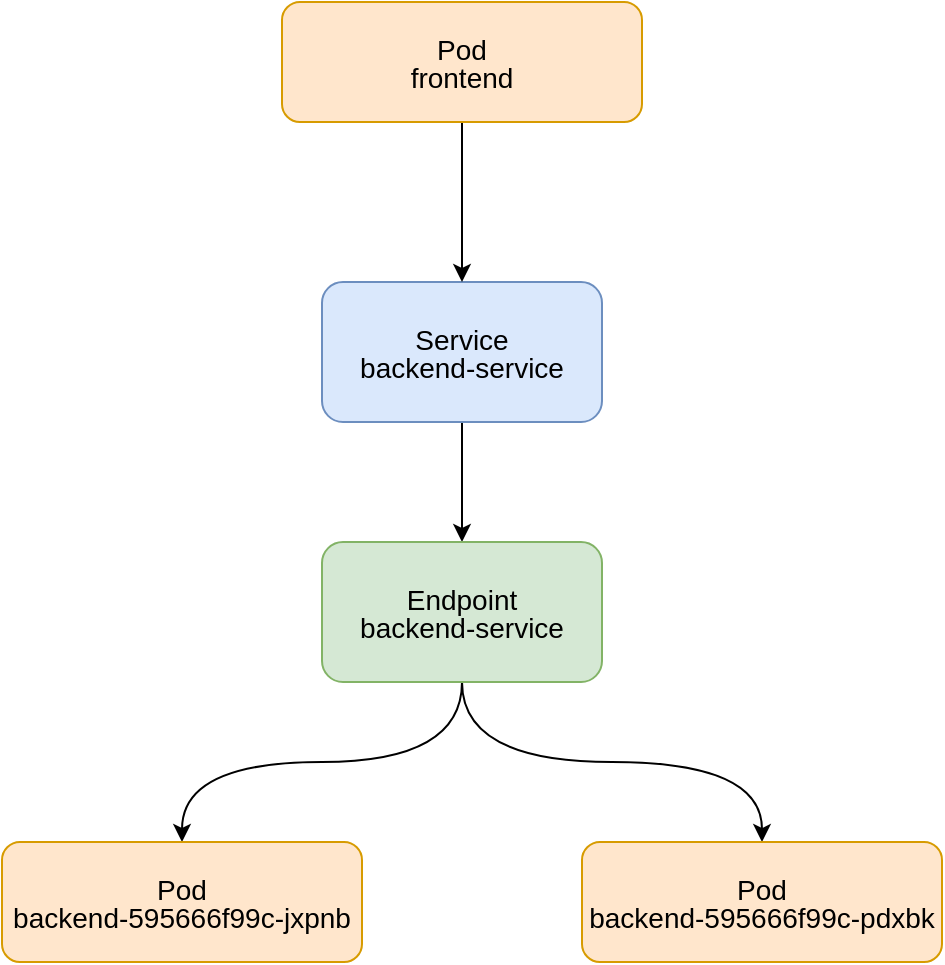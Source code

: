 <mxfile version="20.3.0" type="device"><diagram id="uaS-bn9WyUKdZDyTLGVi" name="第 1 页"><mxGraphModel dx="1234" dy="777" grid="1" gridSize="10" guides="1" tooltips="1" connect="1" arrows="1" fold="1" page="1" pageScale="1" pageWidth="2339" pageHeight="3300" math="0" shadow="0"><root><mxCell id="0"/><mxCell id="1" parent="0"/><mxCell id="_w9PRvc1TzdL_V9_dGjQ-4" style="edgeStyle=orthogonalEdgeStyle;rounded=0;orthogonalLoop=1;jettySize=auto;html=1;exitX=0.5;exitY=1;exitDx=0;exitDy=0;fontSize=14;" edge="1" parent="1" source="_w9PRvc1TzdL_V9_dGjQ-1" target="_w9PRvc1TzdL_V9_dGjQ-3"><mxGeometry relative="1" as="geometry"/></mxCell><mxCell id="_w9PRvc1TzdL_V9_dGjQ-1" value="&lt;span data-copy-origin=&quot;https://shimo.im&quot; data-docs-delta=&quot;[[20,&amp;quot;backend-service&amp;quot;]]&quot; style=&quot;font-size: 14px;&quot;&gt;&lt;div style=&quot;line-height: 100%; font-size: 14px;&quot; data-language=&quot;yaml&quot; class=&quot;ql-code-block ql-long-18520334 ql-authorBlock-18520334 ql-direction-ltr&quot;&gt;&lt;span class=&quot;ql-token hljs-comment&quot; style=&quot;font-size: 14px;&quot;&gt;Service&lt;/span&gt;&lt;/div&gt;&lt;div style=&quot;line-height: 100%; font-size: 14px;&quot; data-language=&quot;yaml&quot; class=&quot;ql-code-block ql-long-18520334 ql-authorBlock-18520334 ql-direction-ltr&quot;&gt;&lt;span class=&quot;ql-token hljs-comment&quot; style=&quot;font-size: 14px;&quot;&gt;backend-service&lt;/span&gt;&lt;/div&gt;&lt;/span&gt;" style="rounded=1;whiteSpace=wrap;html=1;fillColor=#dae8fc;strokeColor=#6c8ebf;fontSize=14;" vertex="1" parent="1"><mxGeometry x="500" y="280" width="140" height="70" as="geometry"/></mxCell><mxCell id="_w9PRvc1TzdL_V9_dGjQ-7" style="edgeStyle=orthogonalEdgeStyle;rounded=0;orthogonalLoop=1;jettySize=auto;html=1;exitX=0.5;exitY=1;exitDx=0;exitDy=0;entryX=0.5;entryY=0;entryDx=0;entryDy=0;fontSize=14;curved=1;" edge="1" parent="1" source="_w9PRvc1TzdL_V9_dGjQ-3" target="_w9PRvc1TzdL_V9_dGjQ-5"><mxGeometry relative="1" as="geometry"/></mxCell><mxCell id="_w9PRvc1TzdL_V9_dGjQ-8" style="edgeStyle=orthogonalEdgeStyle;curved=1;rounded=0;orthogonalLoop=1;jettySize=auto;html=1;exitX=0.5;exitY=1;exitDx=0;exitDy=0;fontSize=14;" edge="1" parent="1" source="_w9PRvc1TzdL_V9_dGjQ-3" target="_w9PRvc1TzdL_V9_dGjQ-6"><mxGeometry relative="1" as="geometry"/></mxCell><mxCell id="_w9PRvc1TzdL_V9_dGjQ-3" value="&lt;span data-copy-origin=&quot;https://shimo.im&quot; data-docs-delta=&quot;[[20,&amp;quot;backend-service&amp;quot;]]&quot; style=&quot;font-size: 14px;&quot;&gt;&lt;div style=&quot;line-height: 100%; font-size: 14px;&quot; data-language=&quot;yaml&quot; class=&quot;ql-code-block ql-long-18520334 ql-authorBlock-18520334 ql-direction-ltr&quot;&gt;Endpoint&lt;/div&gt;&lt;div style=&quot;line-height: 100%; font-size: 14px;&quot; data-language=&quot;yaml&quot; class=&quot;ql-code-block ql-long-18520334 ql-authorBlock-18520334 ql-direction-ltr&quot;&gt;&lt;span class=&quot;ql-token hljs-comment&quot; style=&quot;font-size: 14px;&quot;&gt;backend-service&lt;/span&gt;&lt;/div&gt;&lt;/span&gt;" style="rounded=1;whiteSpace=wrap;html=1;fillColor=#d5e8d4;strokeColor=#82b366;fontSize=14;" vertex="1" parent="1"><mxGeometry x="500" y="410" width="140" height="70" as="geometry"/></mxCell><mxCell id="_w9PRvc1TzdL_V9_dGjQ-5" value="&lt;span data-copy-origin=&quot;https://shimo.im&quot; data-docs-delta=&quot;[[20,&amp;quot;backend-service&amp;quot;]]&quot; style=&quot;font-size: 14px;&quot;&gt;&lt;div style=&quot;line-height: 100%; font-size: 14px;&quot; data-language=&quot;yaml&quot; class=&quot;ql-code-block ql-long-18520334 ql-authorBlock-18520334 ql-direction-ltr&quot;&gt;Pod&lt;/div&gt;&lt;div style=&quot;line-height: 100%; font-size: 14px;&quot; data-language=&quot;yaml&quot; class=&quot;ql-code-block ql-long-18520334 ql-authorBlock-18520334 ql-direction-ltr&quot;&gt;&lt;span style=&quot;background-color: initial;&quot;&gt;backend-595666f99c-jxpnb&lt;/span&gt;&lt;br&gt;&lt;/div&gt;&lt;/span&gt;" style="rounded=1;whiteSpace=wrap;html=1;fillColor=#ffe6cc;strokeColor=#d79b00;fontSize=14;" vertex="1" parent="1"><mxGeometry x="340" y="560" width="180" height="60" as="geometry"/></mxCell><mxCell id="_w9PRvc1TzdL_V9_dGjQ-6" value="&lt;span data-copy-origin=&quot;https://shimo.im&quot; data-docs-delta=&quot;[[20,&amp;quot;backend-service&amp;quot;]]&quot; style=&quot;font-size: 14px;&quot;&gt;&lt;div style=&quot;line-height: 100%; font-size: 14px;&quot; data-language=&quot;yaml&quot; class=&quot;ql-code-block ql-long-18520334 ql-authorBlock-18520334 ql-direction-ltr&quot;&gt;Pod&lt;/div&gt;&lt;div style=&quot;line-height: 100%; font-size: 14px;&quot; data-language=&quot;yaml&quot; class=&quot;ql-code-block ql-long-18520334 ql-authorBlock-18520334 ql-direction-ltr&quot;&gt;&lt;span style=&quot;background-color: initial;&quot;&gt;backend-595666f99c-&lt;/span&gt;&lt;span style=&quot;background-color: initial;&quot;&gt;pdxbk&lt;/span&gt;&lt;br&gt;&lt;/div&gt;&lt;/span&gt;" style="rounded=1;whiteSpace=wrap;html=1;fillColor=#ffe6cc;strokeColor=#d79b00;fontSize=14;" vertex="1" parent="1"><mxGeometry x="630" y="560" width="180" height="60" as="geometry"/></mxCell><mxCell id="_w9PRvc1TzdL_V9_dGjQ-10" style="edgeStyle=orthogonalEdgeStyle;curved=1;rounded=0;orthogonalLoop=1;jettySize=auto;html=1;exitX=0.5;exitY=1;exitDx=0;exitDy=0;entryX=0.5;entryY=0;entryDx=0;entryDy=0;fontSize=14;" edge="1" parent="1" source="_w9PRvc1TzdL_V9_dGjQ-9" target="_w9PRvc1TzdL_V9_dGjQ-1"><mxGeometry relative="1" as="geometry"/></mxCell><mxCell id="_w9PRvc1TzdL_V9_dGjQ-9" value="&lt;span data-copy-origin=&quot;https://shimo.im&quot; data-docs-delta=&quot;[[20,&amp;quot;backend-service&amp;quot;]]&quot; style=&quot;font-size: 14px;&quot;&gt;&lt;div style=&quot;line-height: 100%; font-size: 14px;&quot; data-language=&quot;yaml&quot; class=&quot;ql-code-block ql-long-18520334 ql-authorBlock-18520334 ql-direction-ltr&quot;&gt;Pod&lt;/div&gt;&lt;div style=&quot;line-height: 100%; font-size: 14px;&quot; data-language=&quot;yaml&quot; class=&quot;ql-code-block ql-long-18520334 ql-authorBlock-18520334 ql-direction-ltr&quot;&gt;frontend&lt;/div&gt;&lt;/span&gt;" style="rounded=1;whiteSpace=wrap;html=1;fillColor=#ffe6cc;strokeColor=#d79b00;fontSize=14;" vertex="1" parent="1"><mxGeometry x="480" y="140" width="180" height="60" as="geometry"/></mxCell></root></mxGraphModel></diagram></mxfile>